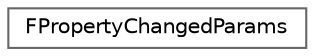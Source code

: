 digraph "Graphical Class Hierarchy"
{
 // INTERACTIVE_SVG=YES
 // LATEX_PDF_SIZE
  bgcolor="transparent";
  edge [fontname=Helvetica,fontsize=10,labelfontname=Helvetica,labelfontsize=10];
  node [fontname=Helvetica,fontsize=10,shape=box,height=0.2,width=0.4];
  rankdir="LR";
  Node0 [id="Node000000",label="FPropertyChangedParams",height=0.2,width=0.4,color="grey40", fillcolor="white", style="filled",URL="$da/dde/classFPropertyChangedParams.html",tooltip="Parameters for the property changed callback."];
}
